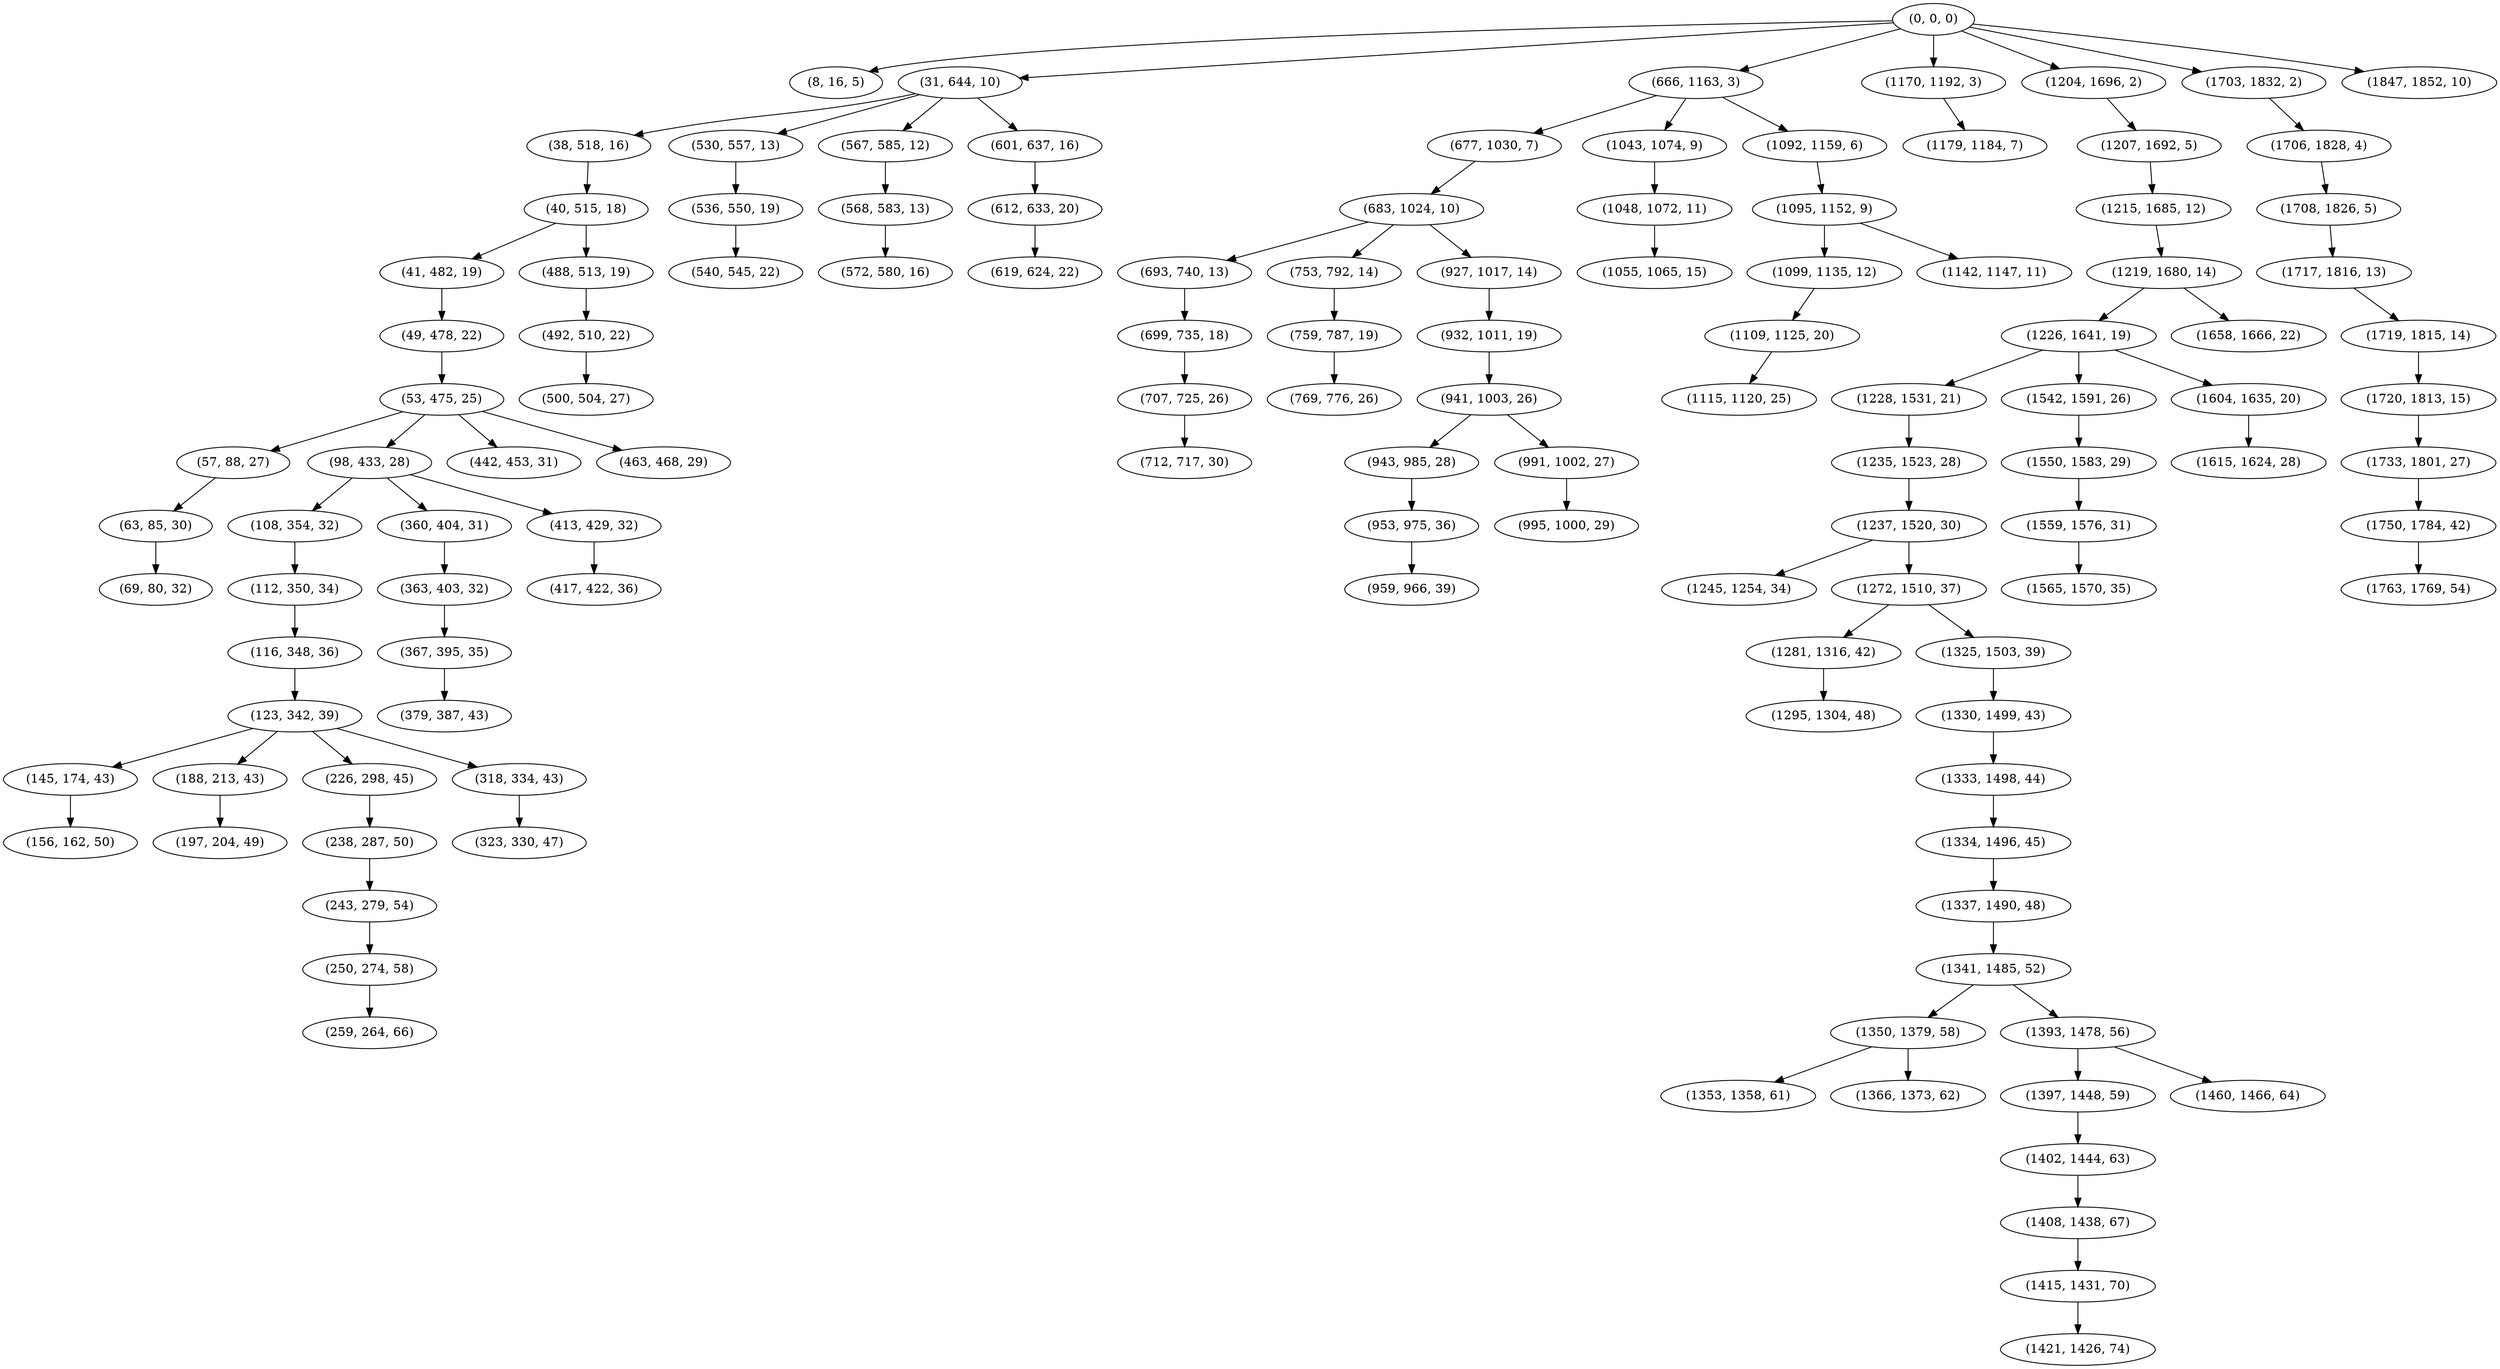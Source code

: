 digraph tree {
    "(0, 0, 0)";
    "(8, 16, 5)";
    "(31, 644, 10)";
    "(38, 518, 16)";
    "(40, 515, 18)";
    "(41, 482, 19)";
    "(49, 478, 22)";
    "(53, 475, 25)";
    "(57, 88, 27)";
    "(63, 85, 30)";
    "(69, 80, 32)";
    "(98, 433, 28)";
    "(108, 354, 32)";
    "(112, 350, 34)";
    "(116, 348, 36)";
    "(123, 342, 39)";
    "(145, 174, 43)";
    "(156, 162, 50)";
    "(188, 213, 43)";
    "(197, 204, 49)";
    "(226, 298, 45)";
    "(238, 287, 50)";
    "(243, 279, 54)";
    "(250, 274, 58)";
    "(259, 264, 66)";
    "(318, 334, 43)";
    "(323, 330, 47)";
    "(360, 404, 31)";
    "(363, 403, 32)";
    "(367, 395, 35)";
    "(379, 387, 43)";
    "(413, 429, 32)";
    "(417, 422, 36)";
    "(442, 453, 31)";
    "(463, 468, 29)";
    "(488, 513, 19)";
    "(492, 510, 22)";
    "(500, 504, 27)";
    "(530, 557, 13)";
    "(536, 550, 19)";
    "(540, 545, 22)";
    "(567, 585, 12)";
    "(568, 583, 13)";
    "(572, 580, 16)";
    "(601, 637, 16)";
    "(612, 633, 20)";
    "(619, 624, 22)";
    "(666, 1163, 3)";
    "(677, 1030, 7)";
    "(683, 1024, 10)";
    "(693, 740, 13)";
    "(699, 735, 18)";
    "(707, 725, 26)";
    "(712, 717, 30)";
    "(753, 792, 14)";
    "(759, 787, 19)";
    "(769, 776, 26)";
    "(927, 1017, 14)";
    "(932, 1011, 19)";
    "(941, 1003, 26)";
    "(943, 985, 28)";
    "(953, 975, 36)";
    "(959, 966, 39)";
    "(991, 1002, 27)";
    "(995, 1000, 29)";
    "(1043, 1074, 9)";
    "(1048, 1072, 11)";
    "(1055, 1065, 15)";
    "(1092, 1159, 6)";
    "(1095, 1152, 9)";
    "(1099, 1135, 12)";
    "(1109, 1125, 20)";
    "(1115, 1120, 25)";
    "(1142, 1147, 11)";
    "(1170, 1192, 3)";
    "(1179, 1184, 7)";
    "(1204, 1696, 2)";
    "(1207, 1692, 5)";
    "(1215, 1685, 12)";
    "(1219, 1680, 14)";
    "(1226, 1641, 19)";
    "(1228, 1531, 21)";
    "(1235, 1523, 28)";
    "(1237, 1520, 30)";
    "(1245, 1254, 34)";
    "(1272, 1510, 37)";
    "(1281, 1316, 42)";
    "(1295, 1304, 48)";
    "(1325, 1503, 39)";
    "(1330, 1499, 43)";
    "(1333, 1498, 44)";
    "(1334, 1496, 45)";
    "(1337, 1490, 48)";
    "(1341, 1485, 52)";
    "(1350, 1379, 58)";
    "(1353, 1358, 61)";
    "(1366, 1373, 62)";
    "(1393, 1478, 56)";
    "(1397, 1448, 59)";
    "(1402, 1444, 63)";
    "(1408, 1438, 67)";
    "(1415, 1431, 70)";
    "(1421, 1426, 74)";
    "(1460, 1466, 64)";
    "(1542, 1591, 26)";
    "(1550, 1583, 29)";
    "(1559, 1576, 31)";
    "(1565, 1570, 35)";
    "(1604, 1635, 20)";
    "(1615, 1624, 28)";
    "(1658, 1666, 22)";
    "(1703, 1832, 2)";
    "(1706, 1828, 4)";
    "(1708, 1826, 5)";
    "(1717, 1816, 13)";
    "(1719, 1815, 14)";
    "(1720, 1813, 15)";
    "(1733, 1801, 27)";
    "(1750, 1784, 42)";
    "(1763, 1769, 54)";
    "(1847, 1852, 10)";
    "(0, 0, 0)" -> "(8, 16, 5)";
    "(0, 0, 0)" -> "(31, 644, 10)";
    "(0, 0, 0)" -> "(666, 1163, 3)";
    "(0, 0, 0)" -> "(1170, 1192, 3)";
    "(0, 0, 0)" -> "(1204, 1696, 2)";
    "(0, 0, 0)" -> "(1703, 1832, 2)";
    "(0, 0, 0)" -> "(1847, 1852, 10)";
    "(31, 644, 10)" -> "(38, 518, 16)";
    "(31, 644, 10)" -> "(530, 557, 13)";
    "(31, 644, 10)" -> "(567, 585, 12)";
    "(31, 644, 10)" -> "(601, 637, 16)";
    "(38, 518, 16)" -> "(40, 515, 18)";
    "(40, 515, 18)" -> "(41, 482, 19)";
    "(40, 515, 18)" -> "(488, 513, 19)";
    "(41, 482, 19)" -> "(49, 478, 22)";
    "(49, 478, 22)" -> "(53, 475, 25)";
    "(53, 475, 25)" -> "(57, 88, 27)";
    "(53, 475, 25)" -> "(98, 433, 28)";
    "(53, 475, 25)" -> "(442, 453, 31)";
    "(53, 475, 25)" -> "(463, 468, 29)";
    "(57, 88, 27)" -> "(63, 85, 30)";
    "(63, 85, 30)" -> "(69, 80, 32)";
    "(98, 433, 28)" -> "(108, 354, 32)";
    "(98, 433, 28)" -> "(360, 404, 31)";
    "(98, 433, 28)" -> "(413, 429, 32)";
    "(108, 354, 32)" -> "(112, 350, 34)";
    "(112, 350, 34)" -> "(116, 348, 36)";
    "(116, 348, 36)" -> "(123, 342, 39)";
    "(123, 342, 39)" -> "(145, 174, 43)";
    "(123, 342, 39)" -> "(188, 213, 43)";
    "(123, 342, 39)" -> "(226, 298, 45)";
    "(123, 342, 39)" -> "(318, 334, 43)";
    "(145, 174, 43)" -> "(156, 162, 50)";
    "(188, 213, 43)" -> "(197, 204, 49)";
    "(226, 298, 45)" -> "(238, 287, 50)";
    "(238, 287, 50)" -> "(243, 279, 54)";
    "(243, 279, 54)" -> "(250, 274, 58)";
    "(250, 274, 58)" -> "(259, 264, 66)";
    "(318, 334, 43)" -> "(323, 330, 47)";
    "(360, 404, 31)" -> "(363, 403, 32)";
    "(363, 403, 32)" -> "(367, 395, 35)";
    "(367, 395, 35)" -> "(379, 387, 43)";
    "(413, 429, 32)" -> "(417, 422, 36)";
    "(488, 513, 19)" -> "(492, 510, 22)";
    "(492, 510, 22)" -> "(500, 504, 27)";
    "(530, 557, 13)" -> "(536, 550, 19)";
    "(536, 550, 19)" -> "(540, 545, 22)";
    "(567, 585, 12)" -> "(568, 583, 13)";
    "(568, 583, 13)" -> "(572, 580, 16)";
    "(601, 637, 16)" -> "(612, 633, 20)";
    "(612, 633, 20)" -> "(619, 624, 22)";
    "(666, 1163, 3)" -> "(677, 1030, 7)";
    "(666, 1163, 3)" -> "(1043, 1074, 9)";
    "(666, 1163, 3)" -> "(1092, 1159, 6)";
    "(677, 1030, 7)" -> "(683, 1024, 10)";
    "(683, 1024, 10)" -> "(693, 740, 13)";
    "(683, 1024, 10)" -> "(753, 792, 14)";
    "(683, 1024, 10)" -> "(927, 1017, 14)";
    "(693, 740, 13)" -> "(699, 735, 18)";
    "(699, 735, 18)" -> "(707, 725, 26)";
    "(707, 725, 26)" -> "(712, 717, 30)";
    "(753, 792, 14)" -> "(759, 787, 19)";
    "(759, 787, 19)" -> "(769, 776, 26)";
    "(927, 1017, 14)" -> "(932, 1011, 19)";
    "(932, 1011, 19)" -> "(941, 1003, 26)";
    "(941, 1003, 26)" -> "(943, 985, 28)";
    "(941, 1003, 26)" -> "(991, 1002, 27)";
    "(943, 985, 28)" -> "(953, 975, 36)";
    "(953, 975, 36)" -> "(959, 966, 39)";
    "(991, 1002, 27)" -> "(995, 1000, 29)";
    "(1043, 1074, 9)" -> "(1048, 1072, 11)";
    "(1048, 1072, 11)" -> "(1055, 1065, 15)";
    "(1092, 1159, 6)" -> "(1095, 1152, 9)";
    "(1095, 1152, 9)" -> "(1099, 1135, 12)";
    "(1095, 1152, 9)" -> "(1142, 1147, 11)";
    "(1099, 1135, 12)" -> "(1109, 1125, 20)";
    "(1109, 1125, 20)" -> "(1115, 1120, 25)";
    "(1170, 1192, 3)" -> "(1179, 1184, 7)";
    "(1204, 1696, 2)" -> "(1207, 1692, 5)";
    "(1207, 1692, 5)" -> "(1215, 1685, 12)";
    "(1215, 1685, 12)" -> "(1219, 1680, 14)";
    "(1219, 1680, 14)" -> "(1226, 1641, 19)";
    "(1219, 1680, 14)" -> "(1658, 1666, 22)";
    "(1226, 1641, 19)" -> "(1228, 1531, 21)";
    "(1226, 1641, 19)" -> "(1542, 1591, 26)";
    "(1226, 1641, 19)" -> "(1604, 1635, 20)";
    "(1228, 1531, 21)" -> "(1235, 1523, 28)";
    "(1235, 1523, 28)" -> "(1237, 1520, 30)";
    "(1237, 1520, 30)" -> "(1245, 1254, 34)";
    "(1237, 1520, 30)" -> "(1272, 1510, 37)";
    "(1272, 1510, 37)" -> "(1281, 1316, 42)";
    "(1272, 1510, 37)" -> "(1325, 1503, 39)";
    "(1281, 1316, 42)" -> "(1295, 1304, 48)";
    "(1325, 1503, 39)" -> "(1330, 1499, 43)";
    "(1330, 1499, 43)" -> "(1333, 1498, 44)";
    "(1333, 1498, 44)" -> "(1334, 1496, 45)";
    "(1334, 1496, 45)" -> "(1337, 1490, 48)";
    "(1337, 1490, 48)" -> "(1341, 1485, 52)";
    "(1341, 1485, 52)" -> "(1350, 1379, 58)";
    "(1341, 1485, 52)" -> "(1393, 1478, 56)";
    "(1350, 1379, 58)" -> "(1353, 1358, 61)";
    "(1350, 1379, 58)" -> "(1366, 1373, 62)";
    "(1393, 1478, 56)" -> "(1397, 1448, 59)";
    "(1393, 1478, 56)" -> "(1460, 1466, 64)";
    "(1397, 1448, 59)" -> "(1402, 1444, 63)";
    "(1402, 1444, 63)" -> "(1408, 1438, 67)";
    "(1408, 1438, 67)" -> "(1415, 1431, 70)";
    "(1415, 1431, 70)" -> "(1421, 1426, 74)";
    "(1542, 1591, 26)" -> "(1550, 1583, 29)";
    "(1550, 1583, 29)" -> "(1559, 1576, 31)";
    "(1559, 1576, 31)" -> "(1565, 1570, 35)";
    "(1604, 1635, 20)" -> "(1615, 1624, 28)";
    "(1703, 1832, 2)" -> "(1706, 1828, 4)";
    "(1706, 1828, 4)" -> "(1708, 1826, 5)";
    "(1708, 1826, 5)" -> "(1717, 1816, 13)";
    "(1717, 1816, 13)" -> "(1719, 1815, 14)";
    "(1719, 1815, 14)" -> "(1720, 1813, 15)";
    "(1720, 1813, 15)" -> "(1733, 1801, 27)";
    "(1733, 1801, 27)" -> "(1750, 1784, 42)";
    "(1750, 1784, 42)" -> "(1763, 1769, 54)";
}
